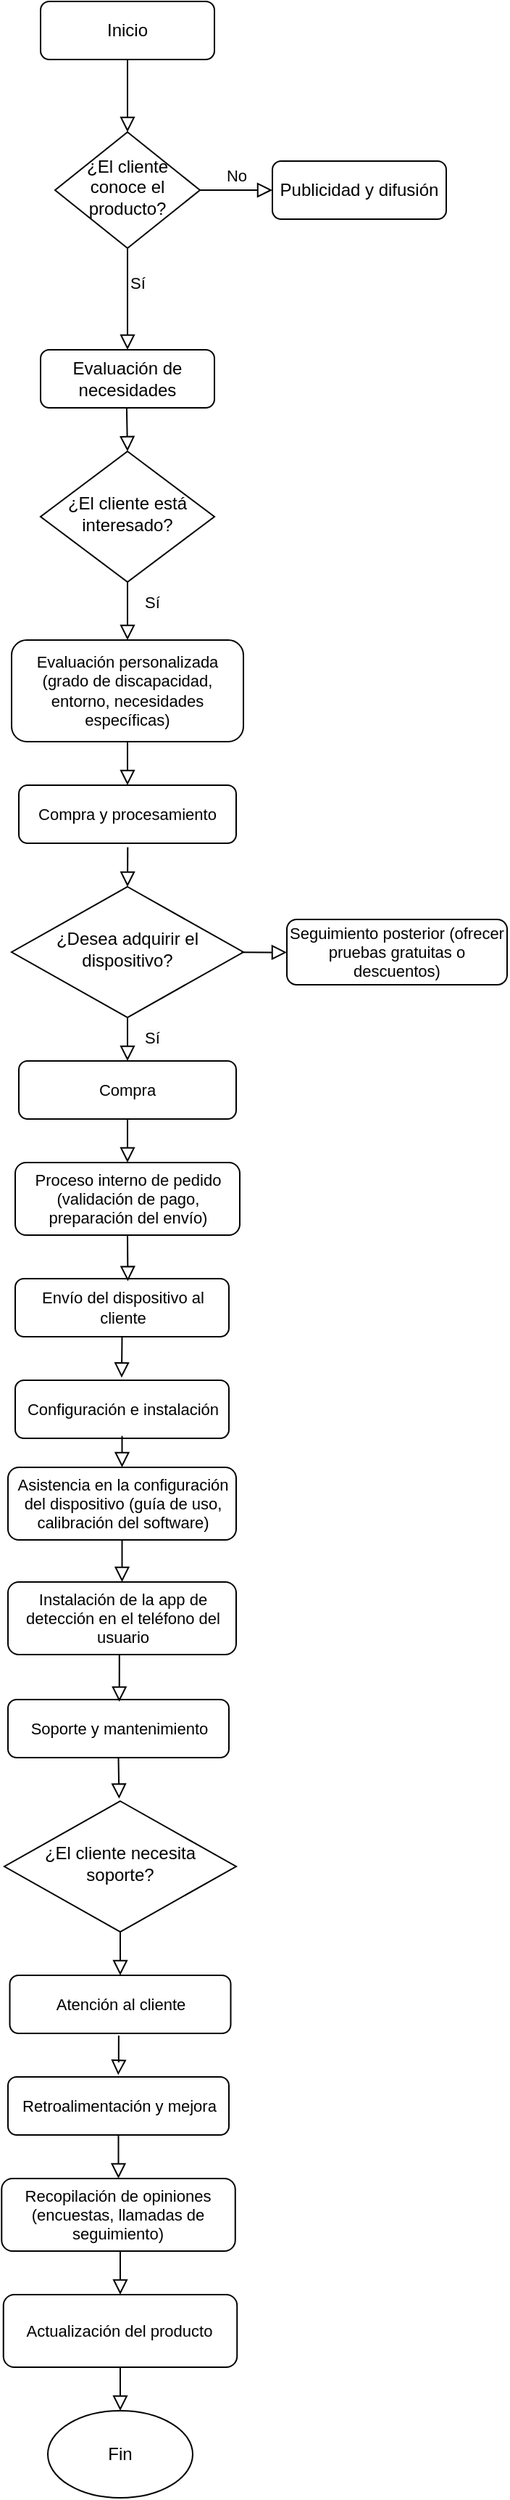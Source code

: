 <mxfile version="26.1.3" pages="2">
  <diagram id="C5RBs43oDa-KdzZeNtuy" name="Page-1">
    <mxGraphModel dx="804" dy="684" grid="1" gridSize="10" guides="1" tooltips="1" connect="1" arrows="1" fold="1" page="1" pageScale="1" pageWidth="827" pageHeight="1169" math="0" shadow="0">
      <root>
        <mxCell id="WIyWlLk6GJQsqaUBKTNV-0" />
        <mxCell id="WIyWlLk6GJQsqaUBKTNV-1" parent="WIyWlLk6GJQsqaUBKTNV-0" />
        <mxCell id="WIyWlLk6GJQsqaUBKTNV-2" value="" style="rounded=0;html=1;jettySize=auto;orthogonalLoop=1;fontSize=11;endArrow=block;endFill=0;endSize=8;strokeWidth=1;shadow=0;labelBackgroundColor=none;edgeStyle=orthogonalEdgeStyle;" parent="WIyWlLk6GJQsqaUBKTNV-1" source="WIyWlLk6GJQsqaUBKTNV-3" target="WIyWlLk6GJQsqaUBKTNV-6" edge="1">
          <mxGeometry relative="1" as="geometry" />
        </mxCell>
        <mxCell id="WIyWlLk6GJQsqaUBKTNV-3" value="Inicio" style="rounded=1;whiteSpace=wrap;html=1;fontSize=12;glass=0;strokeWidth=1;shadow=0;" parent="WIyWlLk6GJQsqaUBKTNV-1" vertex="1">
          <mxGeometry x="160" y="80" width="120" height="40" as="geometry" />
        </mxCell>
        <mxCell id="WIyWlLk6GJQsqaUBKTNV-5" value="No" style="edgeStyle=orthogonalEdgeStyle;rounded=0;html=1;jettySize=auto;orthogonalLoop=1;fontSize=11;endArrow=block;endFill=0;endSize=8;strokeWidth=1;shadow=0;labelBackgroundColor=none;" parent="WIyWlLk6GJQsqaUBKTNV-1" source="WIyWlLk6GJQsqaUBKTNV-6" target="WIyWlLk6GJQsqaUBKTNV-7" edge="1">
          <mxGeometry y="10" relative="1" as="geometry">
            <mxPoint as="offset" />
          </mxGeometry>
        </mxCell>
        <mxCell id="WIyWlLk6GJQsqaUBKTNV-6" value="¿El cliente conoce el producto?" style="rhombus;whiteSpace=wrap;html=1;shadow=0;fontFamily=Helvetica;fontSize=12;align=center;strokeWidth=1;spacing=6;spacingTop=-4;" parent="WIyWlLk6GJQsqaUBKTNV-1" vertex="1">
          <mxGeometry x="170" y="170" width="100" height="80" as="geometry" />
        </mxCell>
        <mxCell id="WIyWlLk6GJQsqaUBKTNV-7" value="Publicidad y difusión" style="rounded=1;whiteSpace=wrap;html=1;fontSize=12;glass=0;strokeWidth=1;shadow=0;" parent="WIyWlLk6GJQsqaUBKTNV-1" vertex="1">
          <mxGeometry x="320" y="190" width="120" height="40" as="geometry" />
        </mxCell>
        <mxCell id="WIyWlLk6GJQsqaUBKTNV-11" value="Evaluación de necesidades" style="rounded=1;whiteSpace=wrap;html=1;fontSize=12;glass=0;strokeWidth=1;shadow=0;" parent="WIyWlLk6GJQsqaUBKTNV-1" vertex="1">
          <mxGeometry x="160" y="320" width="120" height="40" as="geometry" />
        </mxCell>
        <mxCell id="53s4BKC4VpwG-obi9x_5-1" value="" style="rounded=0;html=1;jettySize=auto;orthogonalLoop=1;fontSize=11;endArrow=block;endFill=0;endSize=8;strokeWidth=1;shadow=0;labelBackgroundColor=none;edgeStyle=orthogonalEdgeStyle;exitX=0.5;exitY=1;exitDx=0;exitDy=0;entryX=0.5;entryY=0;entryDx=0;entryDy=0;" edge="1" parent="WIyWlLk6GJQsqaUBKTNV-1" source="WIyWlLk6GJQsqaUBKTNV-6" target="WIyWlLk6GJQsqaUBKTNV-11">
          <mxGeometry relative="1" as="geometry">
            <mxPoint x="219.83" y="260" as="sourcePoint" />
            <mxPoint x="219.83" y="310" as="targetPoint" />
          </mxGeometry>
        </mxCell>
        <mxCell id="53s4BKC4VpwG-obi9x_5-2" value="&lt;span style=&quot;color: rgb(0, 0, 0); font-family: Helvetica; font-size: 11px; font-style: normal; font-variant-ligatures: normal; font-variant-caps: normal; font-weight: 400; letter-spacing: normal; orphans: 2; text-align: center; text-indent: 0px; text-transform: none; widows: 2; word-spacing: 0px; -webkit-text-stroke-width: 0px; white-space: nowrap; background-color: rgb(251, 251, 251); text-decoration-thickness: initial; text-decoration-style: initial; text-decoration-color: initial; float: none; display: inline !important;&quot;&gt;Sí&lt;/span&gt;" style="text;whiteSpace=wrap;html=1;" vertex="1" parent="WIyWlLk6GJQsqaUBKTNV-1">
          <mxGeometry x="220" y="260" width="30" height="30" as="geometry" />
        </mxCell>
        <mxCell id="53s4BKC4VpwG-obi9x_5-4" value="" style="rounded=0;html=1;jettySize=auto;orthogonalLoop=1;fontSize=11;endArrow=block;endFill=0;endSize=8;strokeWidth=1;shadow=0;labelBackgroundColor=none;edgeStyle=orthogonalEdgeStyle;exitX=0.5;exitY=1;exitDx=0;exitDy=0;entryX=0.5;entryY=0;entryDx=0;entryDy=0;" edge="1" parent="WIyWlLk6GJQsqaUBKTNV-1" target="53s4BKC4VpwG-obi9x_5-6">
          <mxGeometry relative="1" as="geometry">
            <mxPoint x="219.44" y="360" as="sourcePoint" />
            <mxPoint x="220" y="400" as="targetPoint" />
          </mxGeometry>
        </mxCell>
        <mxCell id="53s4BKC4VpwG-obi9x_5-6" value="¿El cliente está interesado?" style="rhombus;whiteSpace=wrap;html=1;shadow=0;fontFamily=Helvetica;fontSize=12;align=center;strokeWidth=1;spacing=6;spacingTop=-4;" vertex="1" parent="WIyWlLk6GJQsqaUBKTNV-1">
          <mxGeometry x="160" y="390" width="120" height="90" as="geometry" />
        </mxCell>
        <mxCell id="53s4BKC4VpwG-obi9x_5-7" value="Fin" style="strokeWidth=1;html=1;shape=mxgraph.flowchart.start_1;whiteSpace=wrap;" vertex="1" parent="WIyWlLk6GJQsqaUBKTNV-1">
          <mxGeometry x="165" y="1740" width="100" height="60" as="geometry" />
        </mxCell>
        <mxCell id="53s4BKC4VpwG-obi9x_5-9" value="Evaluación personalizada (grado de discapacidad, entorno, necesidades específicas)" style="rounded=1;whiteSpace=wrap;html=1;fontSize=11;glass=0;strokeWidth=1;shadow=0;" vertex="1" parent="WIyWlLk6GJQsqaUBKTNV-1">
          <mxGeometry x="140" y="520" width="160" height="70" as="geometry" />
        </mxCell>
        <mxCell id="53s4BKC4VpwG-obi9x_5-10" value="" style="rounded=0;html=1;jettySize=auto;orthogonalLoop=1;fontSize=11;endArrow=block;endFill=0;endSize=8;strokeWidth=1;shadow=0;labelBackgroundColor=none;edgeStyle=orthogonalEdgeStyle;entryX=0.5;entryY=0;entryDx=0;entryDy=0;exitX=0.5;exitY=1;exitDx=0;exitDy=0;" edge="1" parent="WIyWlLk6GJQsqaUBKTNV-1" source="53s4BKC4VpwG-obi9x_5-6" target="53s4BKC4VpwG-obi9x_5-9">
          <mxGeometry relative="1" as="geometry">
            <mxPoint x="220" y="490" as="sourcePoint" />
            <mxPoint x="220" y="520" as="targetPoint" />
          </mxGeometry>
        </mxCell>
        <mxCell id="53s4BKC4VpwG-obi9x_5-11" value="" style="rounded=0;html=1;jettySize=auto;orthogonalLoop=1;fontSize=11;endArrow=block;endFill=0;endSize=8;strokeWidth=1;shadow=0;labelBackgroundColor=none;edgeStyle=orthogonalEdgeStyle;entryX=0.5;entryY=0;entryDx=0;entryDy=0;exitX=0.5;exitY=1;exitDx=0;exitDy=0;" edge="1" parent="WIyWlLk6GJQsqaUBKTNV-1" source="53s4BKC4VpwG-obi9x_5-9" target="53s4BKC4VpwG-obi9x_5-12">
          <mxGeometry relative="1" as="geometry">
            <mxPoint x="220" y="590" as="sourcePoint" />
            <mxPoint x="220" y="630" as="targetPoint" />
          </mxGeometry>
        </mxCell>
        <mxCell id="53s4BKC4VpwG-obi9x_5-12" value="Compra y procesamiento" style="rounded=1;whiteSpace=wrap;html=1;fontSize=11;glass=0;strokeWidth=1;shadow=0;" vertex="1" parent="WIyWlLk6GJQsqaUBKTNV-1">
          <mxGeometry x="145" y="620" width="150" height="40" as="geometry" />
        </mxCell>
        <mxCell id="53s4BKC4VpwG-obi9x_5-14" value="¿Desea adquirir el dispositivo?" style="rhombus;whiteSpace=wrap;html=1;shadow=0;fontFamily=Helvetica;fontSize=12;align=center;strokeWidth=1;spacing=6;spacingTop=-4;" vertex="1" parent="WIyWlLk6GJQsqaUBKTNV-1">
          <mxGeometry x="140" y="690" width="160" height="90" as="geometry" />
        </mxCell>
        <mxCell id="53s4BKC4VpwG-obi9x_5-15" value="" style="rounded=0;html=1;jettySize=auto;orthogonalLoop=1;fontSize=11;endArrow=block;endFill=0;endSize=8;strokeWidth=1;shadow=0;labelBackgroundColor=none;edgeStyle=orthogonalEdgeStyle;entryX=0.5;entryY=0;entryDx=0;entryDy=0;exitX=0.501;exitY=1.068;exitDx=0;exitDy=0;exitPerimeter=0;" edge="1" parent="WIyWlLk6GJQsqaUBKTNV-1" source="53s4BKC4VpwG-obi9x_5-12" target="53s4BKC4VpwG-obi9x_5-14">
          <mxGeometry relative="1" as="geometry">
            <mxPoint x="220" y="670" as="sourcePoint" />
            <mxPoint x="220" y="700" as="targetPoint" />
          </mxGeometry>
        </mxCell>
        <mxCell id="53s4BKC4VpwG-obi9x_5-16" value="&lt;span style=&quot;color: rgb(0, 0, 0); font-family: Helvetica; font-size: 11px; font-style: normal; font-variant-ligatures: normal; font-variant-caps: normal; font-weight: 400; letter-spacing: normal; orphans: 2; text-align: center; text-indent: 0px; text-transform: none; widows: 2; word-spacing: 0px; -webkit-text-stroke-width: 0px; white-space: nowrap; background-color: rgb(251, 251, 251); text-decoration-thickness: initial; text-decoration-style: initial; text-decoration-color: initial; float: none; display: inline !important;&quot;&gt;Sí&lt;/span&gt;" style="text;whiteSpace=wrap;html=1;" vertex="1" parent="WIyWlLk6GJQsqaUBKTNV-1">
          <mxGeometry x="230" y="480" width="30" height="30" as="geometry" />
        </mxCell>
        <mxCell id="53s4BKC4VpwG-obi9x_5-17" value="" style="rounded=0;html=1;jettySize=auto;orthogonalLoop=1;fontSize=11;endArrow=block;endFill=0;endSize=8;strokeWidth=1;shadow=0;labelBackgroundColor=none;edgeStyle=orthogonalEdgeStyle;entryX=0.5;entryY=0;entryDx=0;entryDy=0;exitX=0.5;exitY=1;exitDx=0;exitDy=0;" edge="1" parent="WIyWlLk6GJQsqaUBKTNV-1" source="53s4BKC4VpwG-obi9x_5-14" target="53s4BKC4VpwG-obi9x_5-18">
          <mxGeometry relative="1" as="geometry">
            <mxPoint x="220" y="793" as="sourcePoint" />
            <mxPoint x="220" y="820" as="targetPoint" />
          </mxGeometry>
        </mxCell>
        <mxCell id="53s4BKC4VpwG-obi9x_5-18" value="Compra" style="rounded=1;whiteSpace=wrap;html=1;fontSize=11;glass=0;strokeWidth=1;shadow=0;" vertex="1" parent="WIyWlLk6GJQsqaUBKTNV-1">
          <mxGeometry x="145" y="810" width="150" height="40" as="geometry" />
        </mxCell>
        <mxCell id="53s4BKC4VpwG-obi9x_5-19" value="" style="rounded=0;html=1;jettySize=auto;orthogonalLoop=1;fontSize=11;endArrow=block;endFill=0;endSize=8;strokeWidth=1;shadow=0;labelBackgroundColor=none;edgeStyle=orthogonalEdgeStyle;entryX=0.5;entryY=0;entryDx=0;entryDy=0;exitX=0.5;exitY=1;exitDx=0;exitDy=0;" edge="1" parent="WIyWlLk6GJQsqaUBKTNV-1" source="53s4BKC4VpwG-obi9x_5-18" target="53s4BKC4VpwG-obi9x_5-20">
          <mxGeometry relative="1" as="geometry">
            <mxPoint x="219.91" y="850" as="sourcePoint" />
            <mxPoint x="219.92" y="870" as="targetPoint" />
            <Array as="points" />
          </mxGeometry>
        </mxCell>
        <mxCell id="53s4BKC4VpwG-obi9x_5-20" value="Proceso interno de pedido (validación de pago, preparación del envío)" style="rounded=1;whiteSpace=wrap;html=1;fontSize=11;glass=0;strokeWidth=1;shadow=0;" vertex="1" parent="WIyWlLk6GJQsqaUBKTNV-1">
          <mxGeometry x="142.5" y="880" width="155" height="50" as="geometry" />
        </mxCell>
        <mxCell id="53s4BKC4VpwG-obi9x_5-21" value="&lt;span style=&quot;color: rgb(0, 0, 0); font-family: Helvetica; font-size: 11px; font-style: normal; font-variant-ligatures: normal; font-variant-caps: normal; font-weight: 400; letter-spacing: normal; orphans: 2; text-align: center; text-indent: 0px; text-transform: none; widows: 2; word-spacing: 0px; -webkit-text-stroke-width: 0px; white-space: nowrap; background-color: rgb(251, 251, 251); text-decoration-thickness: initial; text-decoration-style: initial; text-decoration-color: initial; float: none; display: inline !important;&quot;&gt;Sí&lt;/span&gt;" style="text;whiteSpace=wrap;html=1;" vertex="1" parent="WIyWlLk6GJQsqaUBKTNV-1">
          <mxGeometry x="230" y="780" width="20" height="20" as="geometry" />
        </mxCell>
        <mxCell id="53s4BKC4VpwG-obi9x_5-22" value="Envío del dispositivo al cliente" style="rounded=1;whiteSpace=wrap;html=1;fontSize=11;glass=0;strokeWidth=1;shadow=0;" vertex="1" parent="WIyWlLk6GJQsqaUBKTNV-1">
          <mxGeometry x="142.5" y="960" width="147.5" height="40" as="geometry" />
        </mxCell>
        <mxCell id="53s4BKC4VpwG-obi9x_5-23" value="" style="rounded=0;html=1;jettySize=auto;orthogonalLoop=1;fontSize=11;endArrow=block;endFill=0;endSize=8;strokeWidth=1;shadow=0;labelBackgroundColor=none;edgeStyle=orthogonalEdgeStyle;entryX=0.527;entryY=0.045;entryDx=0;entryDy=0;exitX=0.5;exitY=1;exitDx=0;exitDy=0;entryPerimeter=0;" edge="1" parent="WIyWlLk6GJQsqaUBKTNV-1" source="53s4BKC4VpwG-obi9x_5-20" target="53s4BKC4VpwG-obi9x_5-22">
          <mxGeometry relative="1" as="geometry">
            <mxPoint x="220" y="940" as="sourcePoint" />
            <mxPoint x="220" y="970" as="targetPoint" />
            <Array as="points" />
          </mxGeometry>
        </mxCell>
        <mxCell id="53s4BKC4VpwG-obi9x_5-24" value="" style="rounded=0;html=1;jettySize=auto;orthogonalLoop=1;fontSize=11;endArrow=block;endFill=0;endSize=8;strokeWidth=1;shadow=0;labelBackgroundColor=none;edgeStyle=orthogonalEdgeStyle;exitX=0.991;exitY=0.502;exitDx=0;exitDy=0;exitPerimeter=0;entryX=0;entryY=0.5;entryDx=0;entryDy=0;" edge="1" parent="WIyWlLk6GJQsqaUBKTNV-1" source="53s4BKC4VpwG-obi9x_5-14" target="53s4BKC4VpwG-obi9x_5-25">
          <mxGeometry relative="1" as="geometry">
            <mxPoint x="310" y="734.88" as="sourcePoint" />
            <mxPoint x="335.24" y="734.88" as="targetPoint" />
          </mxGeometry>
        </mxCell>
        <mxCell id="53s4BKC4VpwG-obi9x_5-25" value="Seguimiento posterior (ofrecer pruebas gratuitas o descuentos)" style="rounded=1;whiteSpace=wrap;html=1;fontSize=11;glass=0;strokeWidth=1;shadow=0;" vertex="1" parent="WIyWlLk6GJQsqaUBKTNV-1">
          <mxGeometry x="330" y="712.5" width="152" height="45" as="geometry" />
        </mxCell>
        <mxCell id="53s4BKC4VpwG-obi9x_5-26" value="Configuración e instalación" style="rounded=1;whiteSpace=wrap;html=1;fontSize=11;glass=0;strokeWidth=1;shadow=0;" vertex="1" parent="WIyWlLk6GJQsqaUBKTNV-1">
          <mxGeometry x="142.5" y="1030" width="147.5" height="40" as="geometry" />
        </mxCell>
        <mxCell id="53s4BKC4VpwG-obi9x_5-27" value="" style="rounded=0;html=1;jettySize=auto;orthogonalLoop=1;fontSize=11;endArrow=block;endFill=0;endSize=8;strokeWidth=1;shadow=0;labelBackgroundColor=none;edgeStyle=orthogonalEdgeStyle;exitX=0.5;exitY=1;exitDx=0;exitDy=0;entryX=0.498;entryY=-0.045;entryDx=0;entryDy=0;entryPerimeter=0;" edge="1" parent="WIyWlLk6GJQsqaUBKTNV-1" source="53s4BKC4VpwG-obi9x_5-22" target="53s4BKC4VpwG-obi9x_5-26">
          <mxGeometry relative="1" as="geometry">
            <mxPoint x="219.73" y="1010" as="sourcePoint" />
            <mxPoint x="216" y="1040" as="targetPoint" />
            <Array as="points" />
          </mxGeometry>
        </mxCell>
        <mxCell id="53s4BKC4VpwG-obi9x_5-28" value="Asistencia en la configuración del dispositivo (guía de uso, calibración del software)" style="rounded=1;whiteSpace=wrap;html=1;fontSize=11;glass=0;strokeWidth=1;shadow=0;" vertex="1" parent="WIyWlLk6GJQsqaUBKTNV-1">
          <mxGeometry x="137.5" y="1090" width="157.5" height="50" as="geometry" />
        </mxCell>
        <mxCell id="53s4BKC4VpwG-obi9x_5-29" value="" style="rounded=0;html=1;jettySize=auto;orthogonalLoop=1;fontSize=11;endArrow=block;endFill=0;endSize=8;strokeWidth=1;shadow=0;labelBackgroundColor=none;edgeStyle=orthogonalEdgeStyle;exitX=0.5;exitY=0.959;exitDx=0;exitDy=0;entryX=0.5;entryY=0;entryDx=0;entryDy=0;exitPerimeter=0;" edge="1" parent="WIyWlLk6GJQsqaUBKTNV-1" source="53s4BKC4VpwG-obi9x_5-26" target="53s4BKC4VpwG-obi9x_5-28">
          <mxGeometry relative="1" as="geometry">
            <mxPoint x="216.16" y="1072" as="sourcePoint" />
            <mxPoint x="216.16" y="1100" as="targetPoint" />
            <Array as="points" />
          </mxGeometry>
        </mxCell>
        <mxCell id="53s4BKC4VpwG-obi9x_5-30" value="Instalación de la app de detección en el teléfono del usuario" style="rounded=1;whiteSpace=wrap;html=1;fontSize=11;glass=0;strokeWidth=1;shadow=0;" vertex="1" parent="WIyWlLk6GJQsqaUBKTNV-1">
          <mxGeometry x="137.5" y="1169" width="157.5" height="50" as="geometry" />
        </mxCell>
        <mxCell id="53s4BKC4VpwG-obi9x_5-31" value="&lt;span style=&quot;color: rgba(0, 0, 0, 0); font-family: monospace; font-size: 0px; text-align: start;&quot;&gt;%3CmxGraphModel%3E%3Croot%3E%3CmxCell%20id%3D%220%22%2F%3E%3CmxCell%20id%3D%221%22%20parent%3D%220%22%2F%3E%3CmxCell%20id%3D%222%22%20value%3D%22%22%20style%3D%22rounded%3D0%3Bhtml%3D1%3BjettySize%3Dauto%3BorthogonalLoop%3D1%3BfontSize%3D11%3BendArrow%3Dblock%3BendFill%3D0%3BendSize%3D8%3BstrokeWidth%3D1%3Bshadow%3D0%3BlabelBackgroundColor%3Dnone%3BedgeStyle%3DorthogonalEdgeStyle%3BexitX%3D0.5%3BexitY%3D1%3BexitDx%3D0%3BexitDy%3D0%3BentryX%3D0.5%3BentryY%3D0%3BentryDx%3D0%3BentryDy%3D0%3B%22%20edge%3D%221%22%20parent%3D%221%22%3E%3CmxGeometry%20relative%3D%221%22%20as%3D%22geometry%22%3E%3CmxPoint%20x%3D%22216%22%20y%3D%221140%22%20as%3D%22sourcePoint%22%2F%3E%3CmxPoint%20x%3D%22216%22%20y%3D%221160%22%20as%3D%22targetPoint%22%2F%3E%3CArray%20as%3D%22points%22%2F%3E%3C%2FmxGeometry%3E%3C%2FmxCell%3E%3C%2Froot%3E%3C%2FmxGraphModel%3E&lt;/span&gt;" style="rounded=0;html=1;jettySize=auto;orthogonalLoop=1;fontSize=11;endArrow=block;endFill=0;endSize=8;strokeWidth=1;shadow=0;labelBackgroundColor=none;edgeStyle=orthogonalEdgeStyle;exitX=0.5;exitY=1;exitDx=0;exitDy=0;entryX=0.5;entryY=0;entryDx=0;entryDy=0;" edge="1" parent="WIyWlLk6GJQsqaUBKTNV-1" source="53s4BKC4VpwG-obi9x_5-28" target="53s4BKC4VpwG-obi9x_5-30">
          <mxGeometry relative="1" as="geometry">
            <mxPoint x="216.18" y="1147" as="sourcePoint" />
            <mxPoint x="216.18" y="1169" as="targetPoint" />
            <Array as="points" />
          </mxGeometry>
        </mxCell>
        <mxCell id="53s4BKC4VpwG-obi9x_5-32" value="Soporte y mantenimiento" style="rounded=1;whiteSpace=wrap;html=1;fontSize=11;glass=0;strokeWidth=1;shadow=0;" vertex="1" parent="WIyWlLk6GJQsqaUBKTNV-1">
          <mxGeometry x="137.5" y="1250" width="152.5" height="40" as="geometry" />
        </mxCell>
        <mxCell id="53s4BKC4VpwG-obi9x_5-34" value="&lt;span style=&quot;color: rgba(0, 0, 0, 0); font-family: monospace; font-size: 0px; text-align: start;&quot;&gt;%3CmxGraphModel%3E%3Croot%3E%3CmxCell%20id%3D%220%22%2F%3E%3CmxCell%20id%3D%221%22%20parent%3D%220%22%2F%3E%3CmxCell%20id%3D%222%22%20value%3D%22%22%20style%3D%22rounded%3D0%3Bhtml%3D1%3BjettySize%3Dauto%3BorthogonalLoop%3D1%3BfontSize%3D11%3BendArrow%3Dblock%3BendFill%3D0%3BendSize%3D8%3BstrokeWidth%3D1%3Bshadow%3D0%3BlabelBackgroundColor%3Dnone%3BedgeStyle%3DorthogonalEdgeStyle%3BexitX%3D0.5%3BexitY%3D1%3BexitDx%3D0%3BexitDy%3D0%3BentryX%3D0.5%3BentryY%3D0%3BentryDx%3D0%3BentryDy%3D0%3B%22%20edge%3D%221%22%20parent%3D%221%22%3E%3CmxGeometry%20relative%3D%221%22%20as%3D%22geometry%22%3E%3CmxPoint%20x%3D%22216%22%20y%3D%221140%22%20as%3D%22sourcePoint%22%2F%3E%3CmxPoint%20x%3D%22216%22%20y%3D%221160%22%20as%3D%22targetPoint%22%2F%3E%3CArray%20as%3D%22points%22%2F%3E%3C%2FmxGeometry%3E%3C%2FmxCell%3E%3C%2Froot%3E%3C%2FmxGraphModel%3E&lt;/span&gt;" style="rounded=0;html=1;jettySize=auto;orthogonalLoop=1;fontSize=11;endArrow=block;endFill=0;endSize=8;strokeWidth=1;shadow=0;labelBackgroundColor=none;edgeStyle=orthogonalEdgeStyle;exitX=0.5;exitY=1;exitDx=0;exitDy=0;entryX=0.504;entryY=0.038;entryDx=0;entryDy=0;entryPerimeter=0;" edge="1" parent="WIyWlLk6GJQsqaUBKTNV-1" source="53s4BKC4VpwG-obi9x_5-30" target="53s4BKC4VpwG-obi9x_5-32">
          <mxGeometry relative="1" as="geometry">
            <mxPoint x="216.15" y="1230" as="sourcePoint" />
            <mxPoint x="216.15" y="1259" as="targetPoint" />
            <Array as="points" />
          </mxGeometry>
        </mxCell>
        <mxCell id="53s4BKC4VpwG-obi9x_5-35" value="¿El cliente necesita soporte?" style="rhombus;whiteSpace=wrap;html=1;shadow=0;fontFamily=Helvetica;fontSize=12;align=center;strokeWidth=1;spacing=6;spacingTop=-4;" vertex="1" parent="WIyWlLk6GJQsqaUBKTNV-1">
          <mxGeometry x="135" y="1320" width="160" height="90" as="geometry" />
        </mxCell>
        <mxCell id="53s4BKC4VpwG-obi9x_5-36" value="&lt;span style=&quot;color: rgba(0, 0, 0, 0); font-family: monospace; font-size: 0px; text-align: start;&quot;&gt;%3CmxGraphModel%3E%3Croot%3E%3CmxCell%20id%3D%220%22%2F%3E%3CmxCell%20id%3D%221%22%20parent%3D%220%22%2F%3E%3CmxCell%20id%3D%222%22%20value%3D%22%22%20style%3D%22rounded%3D0%3Bhtml%3D1%3BjettySize%3Dauto%3BorthogonalLoop%3D1%3BfontSize%3D11%3BendArrow%3Dblock%3BendFill%3D0%3BendSize%3D8%3BstrokeWidth%3D1%3Bshadow%3D0%3BlabelBackgroundColor%3Dnone%3BedgeStyle%3DorthogonalEdgeStyle%3BexitX%3D0.5%3BexitY%3D1%3BexitDx%3D0%3BexitDy%3D0%3BentryX%3D0.5%3BentryY%3D0%3BentryDx%3D0%3BentryDy%3D0%3B%22%20edge%3D%221%22%20parent%3D%221%22%3E%3CmxGeometry%20relative%3D%221%22%20as%3D%22geometry%22%3E%3CmxPoint%20x%3D%22216%22%20y%3D%221140%22%20as%3D%22sourcePoint%22%2F%3E%3CmxPoint%20x%3D%22216%22%20y%3D%221160%22%20as%3D%22targetPoint%22%2F%3E%3CArray%20as%3D%22points%22%2F%3E%3C%2FmxGeometry%3E%3C%2FmxCell%3E%3C%2Froot%3E%3C%2FmxGraphModel%3E&lt;/span&gt;" style="rounded=0;html=1;jettySize=auto;orthogonalLoop=1;fontSize=11;endArrow=block;endFill=0;endSize=8;strokeWidth=1;shadow=0;labelBackgroundColor=none;edgeStyle=orthogonalEdgeStyle;entryX=0.495;entryY=-0.019;entryDx=0;entryDy=0;entryPerimeter=0;exitX=0.5;exitY=1;exitDx=0;exitDy=0;" edge="1" parent="WIyWlLk6GJQsqaUBKTNV-1" source="53s4BKC4VpwG-obi9x_5-32" target="53s4BKC4VpwG-obi9x_5-35">
          <mxGeometry relative="1" as="geometry">
            <mxPoint x="213.64" y="1300" as="sourcePoint" />
            <mxPoint x="213.64" y="1332" as="targetPoint" />
            <Array as="points" />
          </mxGeometry>
        </mxCell>
        <mxCell id="53s4BKC4VpwG-obi9x_5-39" value="Retroalimentación y mejora" style="rounded=1;whiteSpace=wrap;html=1;fontSize=11;glass=0;strokeWidth=1;shadow=0;" vertex="1" parent="WIyWlLk6GJQsqaUBKTNV-1">
          <mxGeometry x="137.5" y="1510" width="152.5" height="40" as="geometry" />
        </mxCell>
        <mxCell id="53s4BKC4VpwG-obi9x_5-40" value="Recopilación de opiniones (encuestas, llamadas de seguimiento)" style="rounded=1;whiteSpace=wrap;html=1;fontSize=11;glass=0;strokeWidth=1;shadow=0;" vertex="1" parent="WIyWlLk6GJQsqaUBKTNV-1">
          <mxGeometry x="133.13" y="1580" width="161.25" height="50" as="geometry" />
        </mxCell>
        <mxCell id="53s4BKC4VpwG-obi9x_5-41" value="&lt;span style=&quot;color: rgba(0, 0, 0, 0); font-family: monospace; font-size: 0px; text-align: start;&quot;&gt;%3CmxGraphModel%3E%3Croot%3E%3CmxCell%20id%3D%220%22%2F%3E%3CmxCell%20id%3D%221%22%20parent%3D%220%22%2F%3E%3CmxCell%20id%3D%222%22%20value%3D%22%22%20style%3D%22rounded%3D0%3Bhtml%3D1%3BjettySize%3Dauto%3BorthogonalLoop%3D1%3BfontSize%3D11%3BendArrow%3Dblock%3BendFill%3D0%3BendSize%3D8%3BstrokeWidth%3D1%3Bshadow%3D0%3BlabelBackgroundColor%3Dnone%3BedgeStyle%3DorthogonalEdgeStyle%3BexitX%3D0.5%3BexitY%3D1%3BexitDx%3D0%3BexitDy%3D0%3BentryX%3D0.5%3BentryY%3D0%3BentryDx%3D0%3BentryDy%3D0%3B%22%20edge%3D%221%22%20parent%3D%221%22%3E%3CmxGeometry%20relative%3D%221%22%20as%3D%22geometry%22%3E%3CmxPoint%20x%3D%22216%22%20y%3D%221140%22%20as%3D%22sourcePoint%22%2F%3E%3CmxPoint%20x%3D%22216%22%20y%3D%221160%22%20as%3D%22targetPoint%22%2F%3E%3CArray%20as%3D%22points%22%2F%3E%3C%2FmxGeometry%3E%3C%2FmxCell%3E%3C%2Froot%3E%3C%2FmxGraphModel%3E&lt;/span&gt;" style="rounded=0;html=1;jettySize=auto;orthogonalLoop=1;fontSize=11;endArrow=block;endFill=0;endSize=8;strokeWidth=1;shadow=0;labelBackgroundColor=none;edgeStyle=orthogonalEdgeStyle;entryX=0.5;entryY=0;entryDx=0;entryDy=0;exitX=0.5;exitY=1;exitDx=0;exitDy=0;" edge="1" parent="WIyWlLk6GJQsqaUBKTNV-1" source="53s4BKC4VpwG-obi9x_5-39" target="53s4BKC4VpwG-obi9x_5-40">
          <mxGeometry relative="1" as="geometry">
            <mxPoint x="213.65" y="1520" as="sourcePoint" />
            <mxPoint x="213.69" y="1550" as="targetPoint" />
            <Array as="points" />
          </mxGeometry>
        </mxCell>
        <mxCell id="53s4BKC4VpwG-obi9x_5-43" value="Actualización del producto" style="rounded=1;whiteSpace=wrap;html=1;fontSize=11;glass=0;strokeWidth=1;shadow=0;" vertex="1" parent="WIyWlLk6GJQsqaUBKTNV-1">
          <mxGeometry x="134.37" y="1660" width="161.25" height="50" as="geometry" />
        </mxCell>
        <mxCell id="53s4BKC4VpwG-obi9x_5-44" value="Atención al cliente" style="rounded=1;whiteSpace=wrap;html=1;fontSize=11;glass=0;strokeWidth=1;shadow=0;" vertex="1" parent="WIyWlLk6GJQsqaUBKTNV-1">
          <mxGeometry x="138.75" y="1440" width="152.5" height="40" as="geometry" />
        </mxCell>
        <mxCell id="53s4BKC4VpwG-obi9x_5-45" value="&lt;span style=&quot;color: rgba(0, 0, 0, 0); font-family: monospace; font-size: 0px; text-align: start;&quot;&gt;%3CmxGraphModel%3E%3Croot%3E%3CmxCell%20id%3D%220%22%2F%3E%3CmxCell%20id%3D%221%22%20parent%3D%220%22%2F%3E%3CmxCell%20id%3D%222%22%20value%3D%22%22%20style%3D%22rounded%3D0%3Bhtml%3D1%3BjettySize%3Dauto%3BorthogonalLoop%3D1%3BfontSize%3D11%3BendArrow%3Dblock%3BendFill%3D0%3BendSize%3D8%3BstrokeWidth%3D1%3Bshadow%3D0%3BlabelBackgroundColor%3Dnone%3BedgeStyle%3DorthogonalEdgeStyle%3BexitX%3D0.5%3BexitY%3D1%3BexitDx%3D0%3BexitDy%3D0%3BentryX%3D0.5%3BentryY%3D0%3BentryDx%3D0%3BentryDy%3D0%3B%22%20edge%3D%221%22%20parent%3D%221%22%3E%3CmxGeometry%20relative%3D%221%22%20as%3D%22geometry%22%3E%3CmxPoint%20x%3D%22216%22%20y%3D%221140%22%20as%3D%22sourcePoint%22%2F%3E%3CmxPoint%20x%3D%22216%22%20y%3D%221160%22%20as%3D%22targetPoint%22%2F%3E%3CArray%20as%3D%22points%22%2F%3E%3C%2FmxGeometry%3E%3C%2FmxCell%3E%3C%2Froot%3E%3C%2FmxGraphModel%3E&lt;/span&gt;" style="rounded=0;html=1;jettySize=auto;orthogonalLoop=1;fontSize=11;endArrow=block;endFill=0;endSize=8;strokeWidth=1;shadow=0;labelBackgroundColor=none;edgeStyle=orthogonalEdgeStyle;entryX=0.5;entryY=0;entryDx=0;entryDy=0;exitX=0.5;exitY=1;exitDx=0;exitDy=0;" edge="1" parent="WIyWlLk6GJQsqaUBKTNV-1" source="53s4BKC4VpwG-obi9x_5-35" target="53s4BKC4VpwG-obi9x_5-44">
          <mxGeometry relative="1" as="geometry">
            <mxPoint x="214.9" y="1412" as="sourcePoint" />
            <mxPoint x="214.9" y="1440" as="targetPoint" />
            <Array as="points" />
          </mxGeometry>
        </mxCell>
        <mxCell id="53s4BKC4VpwG-obi9x_5-47" value="&lt;span style=&quot;color: rgba(0, 0, 0, 0); font-family: monospace; font-size: 0px; text-align: start;&quot;&gt;%3CmxGraphModel%3E%3Croot%3E%3CmxCell%20id%3D%220%22%2F%3E%3CmxCell%20id%3D%221%22%20parent%3D%220%22%2F%3E%3CmxCell%20id%3D%222%22%20value%3D%22%22%20style%3D%22rounded%3D0%3Bhtml%3D1%3BjettySize%3Dauto%3BorthogonalLoop%3D1%3BfontSize%3D11%3BendArrow%3Dblock%3BendFill%3D0%3BendSize%3D8%3BstrokeWidth%3D1%3Bshadow%3D0%3BlabelBackgroundColor%3Dnone%3BedgeStyle%3DorthogonalEdgeStyle%3BexitX%3D0.5%3BexitY%3D1%3BexitDx%3D0%3BexitDy%3D0%3BentryX%3D0.5%3BentryY%3D0%3BentryDx%3D0%3BentryDy%3D0%3B%22%20edge%3D%221%22%20parent%3D%221%22%3E%3CmxGeometry%20relative%3D%221%22%20as%3D%22geometry%22%3E%3CmxPoint%20x%3D%22216%22%20y%3D%221140%22%20as%3D%22sourcePoint%22%2F%3E%3CmxPoint%20x%3D%22216%22%20y%3D%221160%22%20as%3D%22targetPoint%22%2F%3E%3CArray%20as%3D%22points%22%2F%3E%3C%2FmxGeometry%3E%3C%2FmxCell%3E%3C%2Froot%3E%3C%2FmxGraphModel%3E&lt;/span&gt;" style="rounded=0;html=1;jettySize=auto;orthogonalLoop=1;fontSize=11;endArrow=block;endFill=0;endSize=8;strokeWidth=1;shadow=0;labelBackgroundColor=none;edgeStyle=orthogonalEdgeStyle;entryX=0.499;entryY=-0.033;entryDx=0;entryDy=0;exitX=0.493;exitY=1.036;exitDx=0;exitDy=0;entryPerimeter=0;exitPerimeter=0;" edge="1" parent="WIyWlLk6GJQsqaUBKTNV-1" source="53s4BKC4VpwG-obi9x_5-44" target="53s4BKC4VpwG-obi9x_5-39">
          <mxGeometry relative="1" as="geometry">
            <mxPoint x="213.65" y="1490" as="sourcePoint" />
            <mxPoint x="213.65" y="1520" as="targetPoint" />
            <Array as="points">
              <mxPoint x="214" y="1500" />
              <mxPoint x="214" y="1500" />
            </Array>
          </mxGeometry>
        </mxCell>
        <mxCell id="53s4BKC4VpwG-obi9x_5-48" value="&lt;span style=&quot;color: rgba(0, 0, 0, 0); font-family: monospace; font-size: 0px; text-align: start;&quot;&gt;%3CmxGraphModel%3E%3Croot%3E%3CmxCell%20id%3D%220%22%2F%3E%3CmxCell%20id%3D%221%22%20parent%3D%220%22%2F%3E%3CmxCell%20id%3D%222%22%20value%3D%22%22%20style%3D%22rounded%3D0%3Bhtml%3D1%3BjettySize%3Dauto%3BorthogonalLoop%3D1%3BfontSize%3D11%3BendArrow%3Dblock%3BendFill%3D0%3BendSize%3D8%3BstrokeWidth%3D1%3Bshadow%3D0%3BlabelBackgroundColor%3Dnone%3BedgeStyle%3DorthogonalEdgeStyle%3BexitX%3D0.5%3BexitY%3D1%3BexitDx%3D0%3BexitDy%3D0%3BentryX%3D0.5%3BentryY%3D0%3BentryDx%3D0%3BentryDy%3D0%3B%22%20edge%3D%221%22%20parent%3D%221%22%3E%3CmxGeometry%20relative%3D%221%22%20as%3D%22geometry%22%3E%3CmxPoint%20x%3D%22216%22%20y%3D%221140%22%20as%3D%22sourcePoint%22%2F%3E%3CmxPoint%20x%3D%22216%22%20y%3D%221160%22%20as%3D%22targetPoint%22%2F%3E%3CArray%20as%3D%22points%22%2F%3E%3C%2FmxGeometry%3E%3C%2FmxCell%3E%3C%2Froot%3E%3C%2FmxGraphModel%3E&lt;/span&gt;" style="rounded=0;html=1;jettySize=auto;orthogonalLoop=1;fontSize=11;endArrow=block;endFill=0;endSize=8;strokeWidth=1;shadow=0;labelBackgroundColor=none;edgeStyle=orthogonalEdgeStyle;entryX=0.5;entryY=0;entryDx=0;entryDy=0;exitX=0.5;exitY=1;exitDx=0;exitDy=0;" edge="1" parent="WIyWlLk6GJQsqaUBKTNV-1" target="53s4BKC4VpwG-obi9x_5-43">
          <mxGeometry relative="1" as="geometry">
            <mxPoint x="213.185" y="1630" as="sourcePoint" />
            <mxPoint x="214.32" y="1660" as="targetPoint" />
            <Array as="points" />
          </mxGeometry>
        </mxCell>
        <mxCell id="53s4BKC4VpwG-obi9x_5-49" value="&lt;span style=&quot;color: rgba(0, 0, 0, 0); font-family: monospace; font-size: 0px; text-align: start;&quot;&gt;%3CmxGraphModel%3E%3Croot%3E%3CmxCell%20id%3D%220%22%2F%3E%3CmxCell%20id%3D%221%22%20parent%3D%220%22%2F%3E%3CmxCell%20id%3D%222%22%20value%3D%22%22%20style%3D%22rounded%3D0%3Bhtml%3D1%3BjettySize%3Dauto%3BorthogonalLoop%3D1%3BfontSize%3D11%3BendArrow%3Dblock%3BendFill%3D0%3BendSize%3D8%3BstrokeWidth%3D1%3Bshadow%3D0%3BlabelBackgroundColor%3Dnone%3BedgeStyle%3DorthogonalEdgeStyle%3BexitX%3D0.5%3BexitY%3D1%3BexitDx%3D0%3BexitDy%3D0%3BentryX%3D0.5%3BentryY%3D0%3BentryDx%3D0%3BentryDy%3D0%3B%22%20edge%3D%221%22%20parent%3D%221%22%3E%3CmxGeometry%20relative%3D%221%22%20as%3D%22geometry%22%3E%3CmxPoint%20x%3D%22216%22%20y%3D%221140%22%20as%3D%22sourcePoint%22%2F%3E%3CmxPoint%20x%3D%22216%22%20y%3D%221160%22%20as%3D%22targetPoint%22%2F%3E%3CArray%20as%3D%22points%22%2F%3E%3C%2FmxGeometry%3E%3C%2FmxCell%3E%3C%2Froot%3E%3C%2FmxGraphModel%3E&lt;/span&gt;" style="rounded=0;html=1;jettySize=auto;orthogonalLoop=1;fontSize=11;endArrow=block;endFill=0;endSize=8;strokeWidth=1;shadow=0;labelBackgroundColor=none;edgeStyle=orthogonalEdgeStyle;entryX=0.5;entryY=0;entryDx=0;entryDy=0;exitX=0.5;exitY=1;exitDx=0;exitDy=0;entryPerimeter=0;" edge="1" parent="WIyWlLk6GJQsqaUBKTNV-1" source="53s4BKC4VpwG-obi9x_5-43" target="53s4BKC4VpwG-obi9x_5-7">
          <mxGeometry relative="1" as="geometry">
            <mxPoint x="213.07" y="1723.5" as="sourcePoint" />
            <mxPoint x="214.42" y="1760.0" as="targetPoint" />
            <Array as="points" />
          </mxGeometry>
        </mxCell>
      </root>
    </mxGraphModel>
  </diagram>
  <diagram id="T_o5QVO9S_OLME7uLpoN" name="Página-2">
    <mxGraphModel dx="940" dy="684" grid="1" gridSize="10" guides="1" tooltips="1" connect="1" arrows="1" fold="1" page="1" pageScale="1" pageWidth="827" pageHeight="1169" math="0" shadow="0">
      <root>
        <mxCell id="0" />
        <mxCell id="1" parent="0" />
        <mxCell id="BH8JTxVDM9MUEKbi2fOg-1" value="&lt;h1 style=&quot;margin-top: 0px;&quot;&gt;Flujo de devolución&lt;/h1&gt;&lt;p&gt;&lt;br&gt;&lt;/p&gt;" style="text;html=1;whiteSpace=wrap;overflow=hidden;rounded=0;" parent="1" vertex="1">
          <mxGeometry x="50" y="50" width="280" height="40" as="geometry" />
        </mxCell>
        <mxCell id="OywpjqzNiOWlQVa6ieSF-2" style="edgeStyle=orthogonalEdgeStyle;rounded=0;orthogonalLoop=1;jettySize=auto;html=1;entryX=0.5;entryY=0;entryDx=0;entryDy=0;shadow=0;strokeColor=default;strokeWidth=1;align=center;verticalAlign=middle;fontFamily=Helvetica;fontSize=11;fontColor=default;labelBackgroundColor=none;endArrow=block;endFill=0;endSize=8;" parent="1" source="SW46laDTyCbtEJUzlNAO-1" target="SW46laDTyCbtEJUzlNAO-3" edge="1">
          <mxGeometry relative="1" as="geometry" />
        </mxCell>
        <mxCell id="SW46laDTyCbtEJUzlNAO-1" value="Inicio" style="rounded=1;whiteSpace=wrap;html=1;fontSize=11;glass=0;strokeWidth=1;shadow=0;" parent="1" vertex="1">
          <mxGeometry x="40" y="120" width="150" height="40" as="geometry" />
        </mxCell>
        <mxCell id="SW46laDTyCbtEJUzlNAO-3" value="Solicitar devolución" style="rounded=1;whiteSpace=wrap;html=1;fontSize=11;glass=0;strokeWidth=1;shadow=0;" parent="1" vertex="1">
          <mxGeometry x="37.5" y="200" width="155" height="50" as="geometry" />
        </mxCell>
        <mxCell id="SW46laDTyCbtEJUzlNAO-7" value="" style="rounded=0;html=1;jettySize=auto;orthogonalLoop=1;fontSize=11;endArrow=block;endFill=0;endSize=8;strokeWidth=1;shadow=0;labelBackgroundColor=none;edgeStyle=orthogonalEdgeStyle;exitX=0.5;exitY=1;exitDx=0;exitDy=0;entryX=0.498;entryY=-0.045;entryDx=0;entryDy=0;entryPerimeter=0;" parent="1" edge="1">
          <mxGeometry relative="1" as="geometry">
            <mxPoint x="118.75" y="310" as="sourcePoint" />
            <mxPoint x="118.5" y="350" as="targetPoint" />
            <Array as="points" />
          </mxGeometry>
        </mxCell>
        <mxCell id="SW46laDTyCbtEJUzlNAO-9" value="" style="rounded=0;html=1;jettySize=auto;orthogonalLoop=1;fontSize=11;endArrow=block;endFill=0;endSize=8;strokeWidth=1;shadow=0;labelBackgroundColor=none;edgeStyle=orthogonalEdgeStyle;exitX=0.5;exitY=0.959;exitDx=0;exitDy=0;entryX=0.5;entryY=0;entryDx=0;entryDy=0;exitPerimeter=0;" parent="1" edge="1">
          <mxGeometry relative="1" as="geometry">
            <mxPoint x="118.75" y="378.36" as="sourcePoint" />
            <mxPoint x="118.66" y="410" as="targetPoint" />
            <Array as="points" />
          </mxGeometry>
        </mxCell>
        <mxCell id="OywpjqzNiOWlQVa6ieSF-6" style="edgeStyle=orthogonalEdgeStyle;rounded=0;orthogonalLoop=1;jettySize=auto;html=1;entryX=0;entryY=0.5;entryDx=0;entryDy=0;shadow=0;strokeColor=default;strokeWidth=1;align=center;verticalAlign=middle;fontFamily=Helvetica;fontSize=11;fontColor=default;labelBackgroundColor=none;endArrow=block;endFill=0;endSize=8;" parent="1" source="OywpjqzNiOWlQVa6ieSF-3" target="OywpjqzNiOWlQVa6ieSF-5" edge="1">
          <mxGeometry relative="1" as="geometry" />
        </mxCell>
        <mxCell id="OywpjqzNiOWlQVa6ieSF-8" style="edgeStyle=orthogonalEdgeStyle;rounded=0;orthogonalLoop=1;jettySize=auto;html=1;entryX=0.5;entryY=0;entryDx=0;entryDy=0;shadow=0;strokeColor=default;strokeWidth=1;align=center;verticalAlign=middle;fontFamily=Helvetica;fontSize=11;fontColor=default;labelBackgroundColor=none;endArrow=block;endFill=0;endSize=8;" parent="1" source="OywpjqzNiOWlQVa6ieSF-3" target="OywpjqzNiOWlQVa6ieSF-7" edge="1">
          <mxGeometry relative="1" as="geometry" />
        </mxCell>
        <mxCell id="OywpjqzNiOWlQVa6ieSF-3" value="&lt;div style=&quot;line-height: 110%;&quot;&gt;Validar solicitud:&lt;div&gt;cumple las condiciones&lt;/div&gt;&lt;/div&gt;" style="strokeWidth=1;html=1;shape=mxgraph.flowchart.decision;whiteSpace=wrap;align=center;" parent="1" vertex="1">
          <mxGeometry x="40" y="280" width="150" height="140" as="geometry" />
        </mxCell>
        <mxCell id="OywpjqzNiOWlQVa6ieSF-4" style="edgeStyle=orthogonalEdgeStyle;rounded=0;orthogonalLoop=1;jettySize=auto;html=1;entryX=0.5;entryY=0;entryDx=0;entryDy=0;entryPerimeter=0;shadow=0;strokeColor=default;strokeWidth=1;align=center;verticalAlign=middle;fontFamily=Helvetica;fontSize=11;fontColor=default;labelBackgroundColor=none;endArrow=block;endFill=0;endSize=8;" parent="1" source="SW46laDTyCbtEJUzlNAO-3" target="OywpjqzNiOWlQVa6ieSF-3" edge="1">
          <mxGeometry relative="1" as="geometry" />
        </mxCell>
        <mxCell id="TJPfvpg2uuVt2gRI018k-19" value="" style="edgeStyle=orthogonalEdgeStyle;rounded=0;orthogonalLoop=1;jettySize=auto;html=1;shadow=0;strokeColor=default;strokeWidth=1;align=center;verticalAlign=middle;fontFamily=Helvetica;fontSize=11;fontColor=default;labelBackgroundColor=none;jumpSize=8;endArrow=block;endFill=0;endSize=8;" edge="1" parent="1" source="OywpjqzNiOWlQVa6ieSF-5" target="TJPfvpg2uuVt2gRI018k-18">
          <mxGeometry relative="1" as="geometry" />
        </mxCell>
        <mxCell id="OywpjqzNiOWlQVa6ieSF-5" value="Notificar rechazo" style="rounded=1;whiteSpace=wrap;html=1;absoluteArcSize=1;arcSize=14;strokeWidth=1;" parent="1" vertex="1">
          <mxGeometry x="310" y="620" width="120" height="35" as="geometry" />
        </mxCell>
        <mxCell id="OywpjqzNiOWlQVa6ieSF-10" value="" style="edgeStyle=orthogonalEdgeStyle;rounded=0;orthogonalLoop=1;jettySize=auto;html=1;endArrow=block;endFill=0;shadow=0;strokeColor=default;strokeWidth=1;align=center;verticalAlign=middle;fontFamily=Helvetica;fontSize=11;fontColor=default;labelBackgroundColor=none;endSize=8;" parent="1" source="OywpjqzNiOWlQVa6ieSF-7" target="OywpjqzNiOWlQVa6ieSF-9" edge="1">
          <mxGeometry relative="1" as="geometry" />
        </mxCell>
        <mxCell id="OywpjqzNiOWlQVa6ieSF-7" value="Aprobar devolución" style="rounded=1;whiteSpace=wrap;html=1;absoluteArcSize=1;arcSize=14;strokeWidth=1;" parent="1" vertex="1">
          <mxGeometry x="55" y="450" width="120" height="40" as="geometry" />
        </mxCell>
        <mxCell id="OywpjqzNiOWlQVa6ieSF-12" value="" style="edgeStyle=orthogonalEdgeStyle;rounded=0;orthogonalLoop=1;jettySize=auto;html=1;endArrow=block;endFill=0;shadow=0;strokeColor=default;strokeWidth=1;align=center;verticalAlign=middle;fontFamily=Helvetica;fontSize=11;fontColor=default;labelBackgroundColor=none;endSize=8;" parent="1" source="OywpjqzNiOWlQVa6ieSF-9" target="OywpjqzNiOWlQVa6ieSF-11" edge="1">
          <mxGeometry relative="1" as="geometry" />
        </mxCell>
        <mxCell id="OywpjqzNiOWlQVa6ieSF-9" value="Enviar guía de devolución e instrucciones." style="whiteSpace=wrap;html=1;rounded=1;arcSize=14;strokeWidth=1;" parent="1" vertex="1">
          <mxGeometry x="38.75" y="560" width="152.5" height="40" as="geometry" />
        </mxCell>
        <mxCell id="OywpjqzNiOWlQVa6ieSF-14" value="" style="edgeStyle=orthogonalEdgeStyle;rounded=0;orthogonalLoop=1;jettySize=auto;html=1;endArrow=block;endFill=0;jumpSize=8;shadow=0;strokeColor=default;strokeWidth=1;align=center;verticalAlign=middle;fontFamily=Helvetica;fontSize=11;fontColor=default;labelBackgroundColor=none;endSize=8;" parent="1" source="OywpjqzNiOWlQVa6ieSF-11" target="OywpjqzNiOWlQVa6ieSF-13" edge="1">
          <mxGeometry relative="1" as="geometry" />
        </mxCell>
        <mxCell id="OywpjqzNiOWlQVa6ieSF-11" value="Recibir e inspeccionar producto" style="whiteSpace=wrap;html=1;rounded=1;arcSize=14;strokeWidth=1;" parent="1" vertex="1">
          <mxGeometry x="42.5" y="670" width="145" height="50" as="geometry" />
        </mxCell>
        <mxCell id="OywpjqzNiOWlQVa6ieSF-15" style="edgeStyle=orthogonalEdgeStyle;rounded=0;orthogonalLoop=1;jettySize=auto;html=1;entryX=0.5;entryY=1;entryDx=0;entryDy=0;shadow=0;strokeColor=default;strokeWidth=1;align=center;verticalAlign=middle;fontFamily=Helvetica;fontSize=11;fontColor=default;labelBackgroundColor=none;endArrow=block;endFill=0;endSize=8;" parent="1" source="OywpjqzNiOWlQVa6ieSF-13" target="OywpjqzNiOWlQVa6ieSF-5" edge="1">
          <mxGeometry relative="1" as="geometry" />
        </mxCell>
        <mxCell id="TJPfvpg2uuVt2gRI018k-5" value="" style="edgeStyle=orthogonalEdgeStyle;rounded=0;orthogonalLoop=1;jettySize=auto;html=1;shadow=0;strokeColor=default;strokeWidth=1;align=center;verticalAlign=middle;fontFamily=Helvetica;fontSize=11;fontColor=default;labelBackgroundColor=none;jumpSize=8;endArrow=block;endFill=0;endSize=8;" edge="1" parent="1" source="OywpjqzNiOWlQVa6ieSF-13" target="TJPfvpg2uuVt2gRI018k-4">
          <mxGeometry relative="1" as="geometry" />
        </mxCell>
        <mxCell id="OywpjqzNiOWlQVa6ieSF-13" value="¿Está el producto en buen estado?" style="rhombus;whiteSpace=wrap;html=1;rounded=0;arcSize=14;strokeWidth=1;" parent="1" vertex="1">
          <mxGeometry x="31.25" y="770" width="167.5" height="135" as="geometry" />
        </mxCell>
        <mxCell id="TJPfvpg2uuVt2gRI018k-7" value="" style="edgeStyle=orthogonalEdgeStyle;rounded=0;orthogonalLoop=1;jettySize=auto;html=1;shadow=0;strokeColor=default;strokeWidth=1;align=center;verticalAlign=middle;fontFamily=Helvetica;fontSize=11;fontColor=default;labelBackgroundColor=none;jumpSize=8;endArrow=block;endFill=0;endSize=8;" edge="1" parent="1" source="TJPfvpg2uuVt2gRI018k-4" target="TJPfvpg2uuVt2gRI018k-6">
          <mxGeometry relative="1" as="geometry" />
        </mxCell>
        <mxCell id="TJPfvpg2uuVt2gRI018k-4" value="Seleccionar solución" style="whiteSpace=wrap;html=1;rounded=0;arcSize=14;strokeWidth=1;" vertex="1" parent="1">
          <mxGeometry x="55" y="950" width="120" height="60" as="geometry" />
        </mxCell>
        <mxCell id="TJPfvpg2uuVt2gRI018k-9" value="" style="edgeStyle=orthogonalEdgeStyle;rounded=0;orthogonalLoop=1;jettySize=auto;html=1;shadow=0;strokeColor=default;strokeWidth=1;align=center;verticalAlign=middle;fontFamily=Helvetica;fontSize=11;fontColor=default;labelBackgroundColor=none;jumpSize=8;endArrow=block;endFill=0;endSize=8;" edge="1" parent="1" source="TJPfvpg2uuVt2gRI018k-6" target="TJPfvpg2uuVt2gRI018k-8">
          <mxGeometry relative="1" as="geometry" />
        </mxCell>
        <mxCell id="TJPfvpg2uuVt2gRI018k-11" value="" style="edgeStyle=orthogonalEdgeStyle;rounded=0;orthogonalLoop=1;jettySize=auto;html=1;shadow=0;strokeColor=default;strokeWidth=1;align=center;verticalAlign=middle;fontFamily=Helvetica;fontSize=11;fontColor=default;labelBackgroundColor=none;jumpSize=8;endArrow=block;endFill=0;endSize=8;" edge="1" parent="1" source="TJPfvpg2uuVt2gRI018k-6" target="TJPfvpg2uuVt2gRI018k-10">
          <mxGeometry relative="1" as="geometry" />
        </mxCell>
        <mxCell id="TJPfvpg2uuVt2gRI018k-6" value="¿Reembolso?" style="rhombus;whiteSpace=wrap;html=1;rounded=0;arcSize=14;strokeWidth=1;" vertex="1" parent="1">
          <mxGeometry x="67.5" y="1040" width="95" height="90" as="geometry" />
        </mxCell>
        <mxCell id="TJPfvpg2uuVt2gRI018k-22" style="edgeStyle=orthogonalEdgeStyle;rounded=0;orthogonalLoop=1;jettySize=auto;html=1;entryX=1;entryY=1;entryDx=0;entryDy=0;shadow=0;strokeColor=default;strokeWidth=1;align=center;verticalAlign=middle;fontFamily=Helvetica;fontSize=11;fontColor=default;labelBackgroundColor=none;jumpSize=8;endArrow=block;endFill=0;endSize=8;" edge="1" parent="1" source="TJPfvpg2uuVt2gRI018k-8" target="TJPfvpg2uuVt2gRI018k-18">
          <mxGeometry relative="1" as="geometry" />
        </mxCell>
        <mxCell id="TJPfvpg2uuVt2gRI018k-8" value="Procesar reembolso" style="whiteSpace=wrap;html=1;rounded=0;arcSize=14;strokeWidth=1;" vertex="1" parent="1">
          <mxGeometry x="55" y="1220" width="120" height="60" as="geometry" />
        </mxCell>
        <mxCell id="TJPfvpg2uuVt2gRI018k-13" value="" style="edgeStyle=orthogonalEdgeStyle;rounded=0;orthogonalLoop=1;jettySize=auto;html=1;shadow=0;strokeColor=default;strokeWidth=1;align=center;verticalAlign=middle;fontFamily=Helvetica;fontSize=11;fontColor=default;labelBackgroundColor=none;jumpSize=8;endArrow=block;endFill=0;endSize=8;" edge="1" parent="1" source="TJPfvpg2uuVt2gRI018k-10" target="TJPfvpg2uuVt2gRI018k-12">
          <mxGeometry relative="1" as="geometry" />
        </mxCell>
        <mxCell id="TJPfvpg2uuVt2gRI018k-15" value="" style="edgeStyle=orthogonalEdgeStyle;rounded=0;orthogonalLoop=1;jettySize=auto;html=1;shadow=0;strokeColor=default;strokeWidth=1;align=center;verticalAlign=middle;fontFamily=Helvetica;fontSize=11;fontColor=default;labelBackgroundColor=none;jumpSize=8;endArrow=block;endFill=0;endSize=8;" edge="1" parent="1" source="TJPfvpg2uuVt2gRI018k-10" target="TJPfvpg2uuVt2gRI018k-14">
          <mxGeometry relative="1" as="geometry" />
        </mxCell>
        <mxCell id="TJPfvpg2uuVt2gRI018k-10" value="Reemplazo" style="rhombus;whiteSpace=wrap;html=1;rounded=0;arcSize=14;strokeWidth=1;" vertex="1" parent="1">
          <mxGeometry x="250" y="1045" width="80" height="80" as="geometry" />
        </mxCell>
        <mxCell id="TJPfvpg2uuVt2gRI018k-21" style="edgeStyle=orthogonalEdgeStyle;rounded=0;orthogonalLoop=1;jettySize=auto;html=1;entryX=1;entryY=0.5;entryDx=0;entryDy=0;shadow=0;strokeColor=default;strokeWidth=1;align=center;verticalAlign=middle;fontFamily=Helvetica;fontSize=11;fontColor=default;labelBackgroundColor=none;jumpSize=8;endArrow=block;endFill=0;endSize=8;" edge="1" parent="1" source="TJPfvpg2uuVt2gRI018k-12" target="TJPfvpg2uuVt2gRI018k-18">
          <mxGeometry relative="1" as="geometry" />
        </mxCell>
        <mxCell id="TJPfvpg2uuVt2gRI018k-12" value="Enviar nuevo producto" style="whiteSpace=wrap;html=1;rounded=0;arcSize=14;strokeWidth=1;" vertex="1" parent="1">
          <mxGeometry x="230" y="1160" width="120" height="60" as="geometry" />
        </mxCell>
        <mxCell id="TJPfvpg2uuVt2gRI018k-17" value="" style="edgeStyle=orthogonalEdgeStyle;rounded=0;orthogonalLoop=1;jettySize=auto;html=1;shadow=0;strokeColor=default;strokeWidth=1;align=center;verticalAlign=middle;fontFamily=Helvetica;fontSize=11;fontColor=default;labelBackgroundColor=none;jumpSize=8;endArrow=block;endFill=0;endSize=8;" edge="1" parent="1" source="TJPfvpg2uuVt2gRI018k-14" target="TJPfvpg2uuVt2gRI018k-16">
          <mxGeometry relative="1" as="geometry" />
        </mxCell>
        <mxCell id="TJPfvpg2uuVt2gRI018k-14" value="Reparación" style="whiteSpace=wrap;html=1;rounded=0;arcSize=14;strokeWidth=1;" vertex="1" parent="1">
          <mxGeometry x="390" y="1055" width="120" height="60" as="geometry" />
        </mxCell>
        <mxCell id="TJPfvpg2uuVt2gRI018k-20" style="edgeStyle=orthogonalEdgeStyle;rounded=0;orthogonalLoop=1;jettySize=auto;html=1;shadow=0;strokeColor=default;strokeWidth=1;align=center;verticalAlign=middle;fontFamily=Helvetica;fontSize=11;fontColor=default;labelBackgroundColor=none;jumpSize=8;endArrow=block;endFill=0;endSize=8;" edge="1" parent="1" source="TJPfvpg2uuVt2gRI018k-16" target="TJPfvpg2uuVt2gRI018k-18">
          <mxGeometry relative="1" as="geometry" />
        </mxCell>
        <mxCell id="TJPfvpg2uuVt2gRI018k-16" value="Realizar reparación gratuita" style="whiteSpace=wrap;html=1;rounded=0;arcSize=14;strokeWidth=1;" vertex="1" parent="1">
          <mxGeometry x="590" y="1055" width="120" height="60" as="geometry" />
        </mxCell>
        <mxCell id="TJPfvpg2uuVt2gRI018k-18" value="Fin" style="ellipse;whiteSpace=wrap;html=1;rounded=1;arcSize=14;strokeWidth=1;" vertex="1" parent="1">
          <mxGeometry x="790" y="797.5" width="80" height="80" as="geometry" />
        </mxCell>
      </root>
    </mxGraphModel>
  </diagram>
</mxfile>
